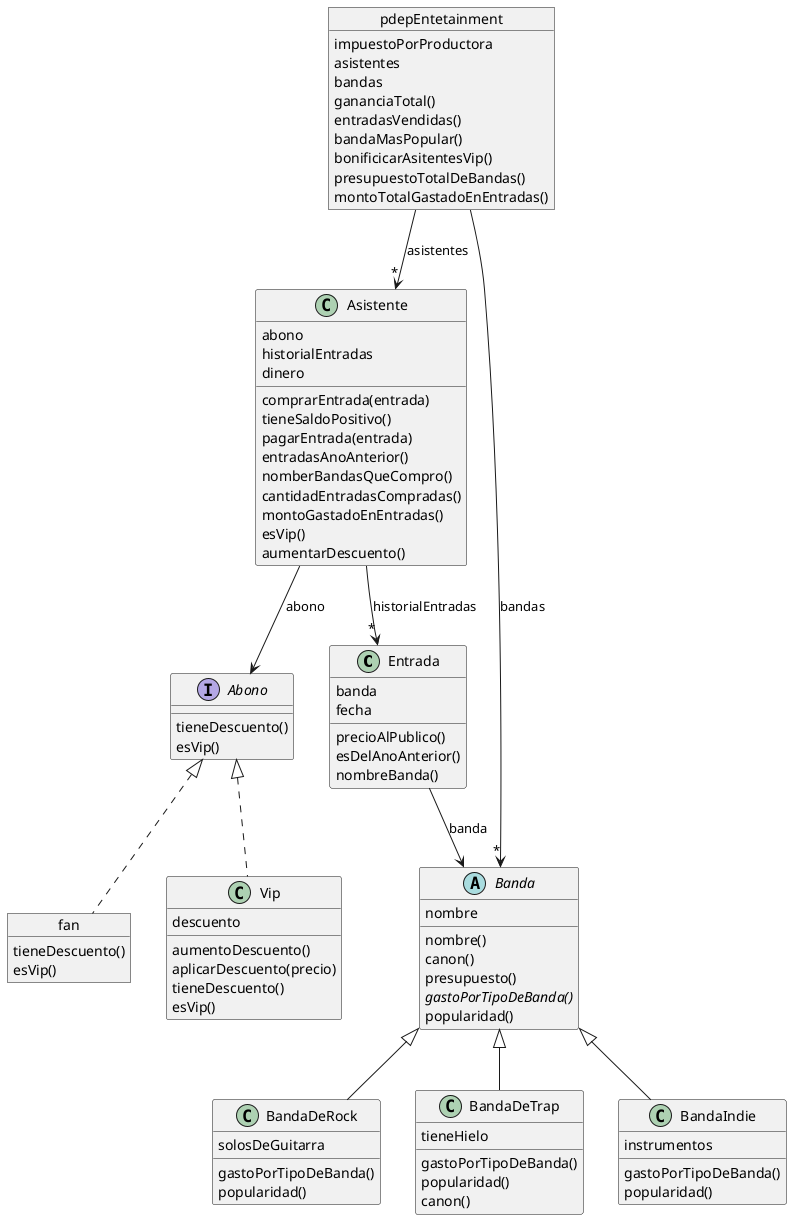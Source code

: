 @startuml
class Entrada{
    banda
    fecha
    precioAlPublico()
    esDelAnoAnterior()
    nombreBanda()
}

class Asistente{
    abono
    historialEntradas
    dinero
    comprarEntrada(entrada)
    tieneSaldoPositivo()
    pagarEntrada(entrada)
    entradasAnoAnterior()
    nomberBandasQueCompro()
    cantidadEntradasCompradas()
    montoGastadoEnEntradas()
    esVip()
    aumentarDescuento()
}

object fan{
    tieneDescuento()
    esVip()
}

class Vip{
    descuento
    aumentoDescuento()
    aplicarDescuento(precio)
    tieneDescuento()
    esVip()
}

Interface Abono{
    tieneDescuento()
    esVip()
}

abstract class Banda{
    nombre
    nombre()
    canon()
    presupuesto()
    {abstract}gastoPorTipoDeBanda()
    popularidad()
}

class BandaDeRock extends Banda{
    solosDeGuitarra
    gastoPorTipoDeBanda()
    popularidad()
}

class BandaDeTrap extends Banda{
    tieneHielo
    gastoPorTipoDeBanda()
    popularidad()
    canon()
}

class BandaIndie extends Banda{
    instrumentos
    gastoPorTipoDeBanda()
    popularidad()
}

object pdepEntetainment{
    impuestoPorProductora
    asistentes
    bandas
    gananciaTotal()
    entradasVendidas()
    bandaMasPopular()
    bonificicarAsitentesVip()
    presupuestoTotalDeBandas()
    montoTotalGastadoEnEntradas()
}

Vip .u.|> Abono
fan .u.|> Abono
Asistente --> "*" Entrada: historialEntradas
pdepEntetainment --> "*" Asistente: asistentes
pdepEntetainment --> "*" Banda: bandas
Entrada --> Banda: banda
Asistente --> Abono: abono




@enduml